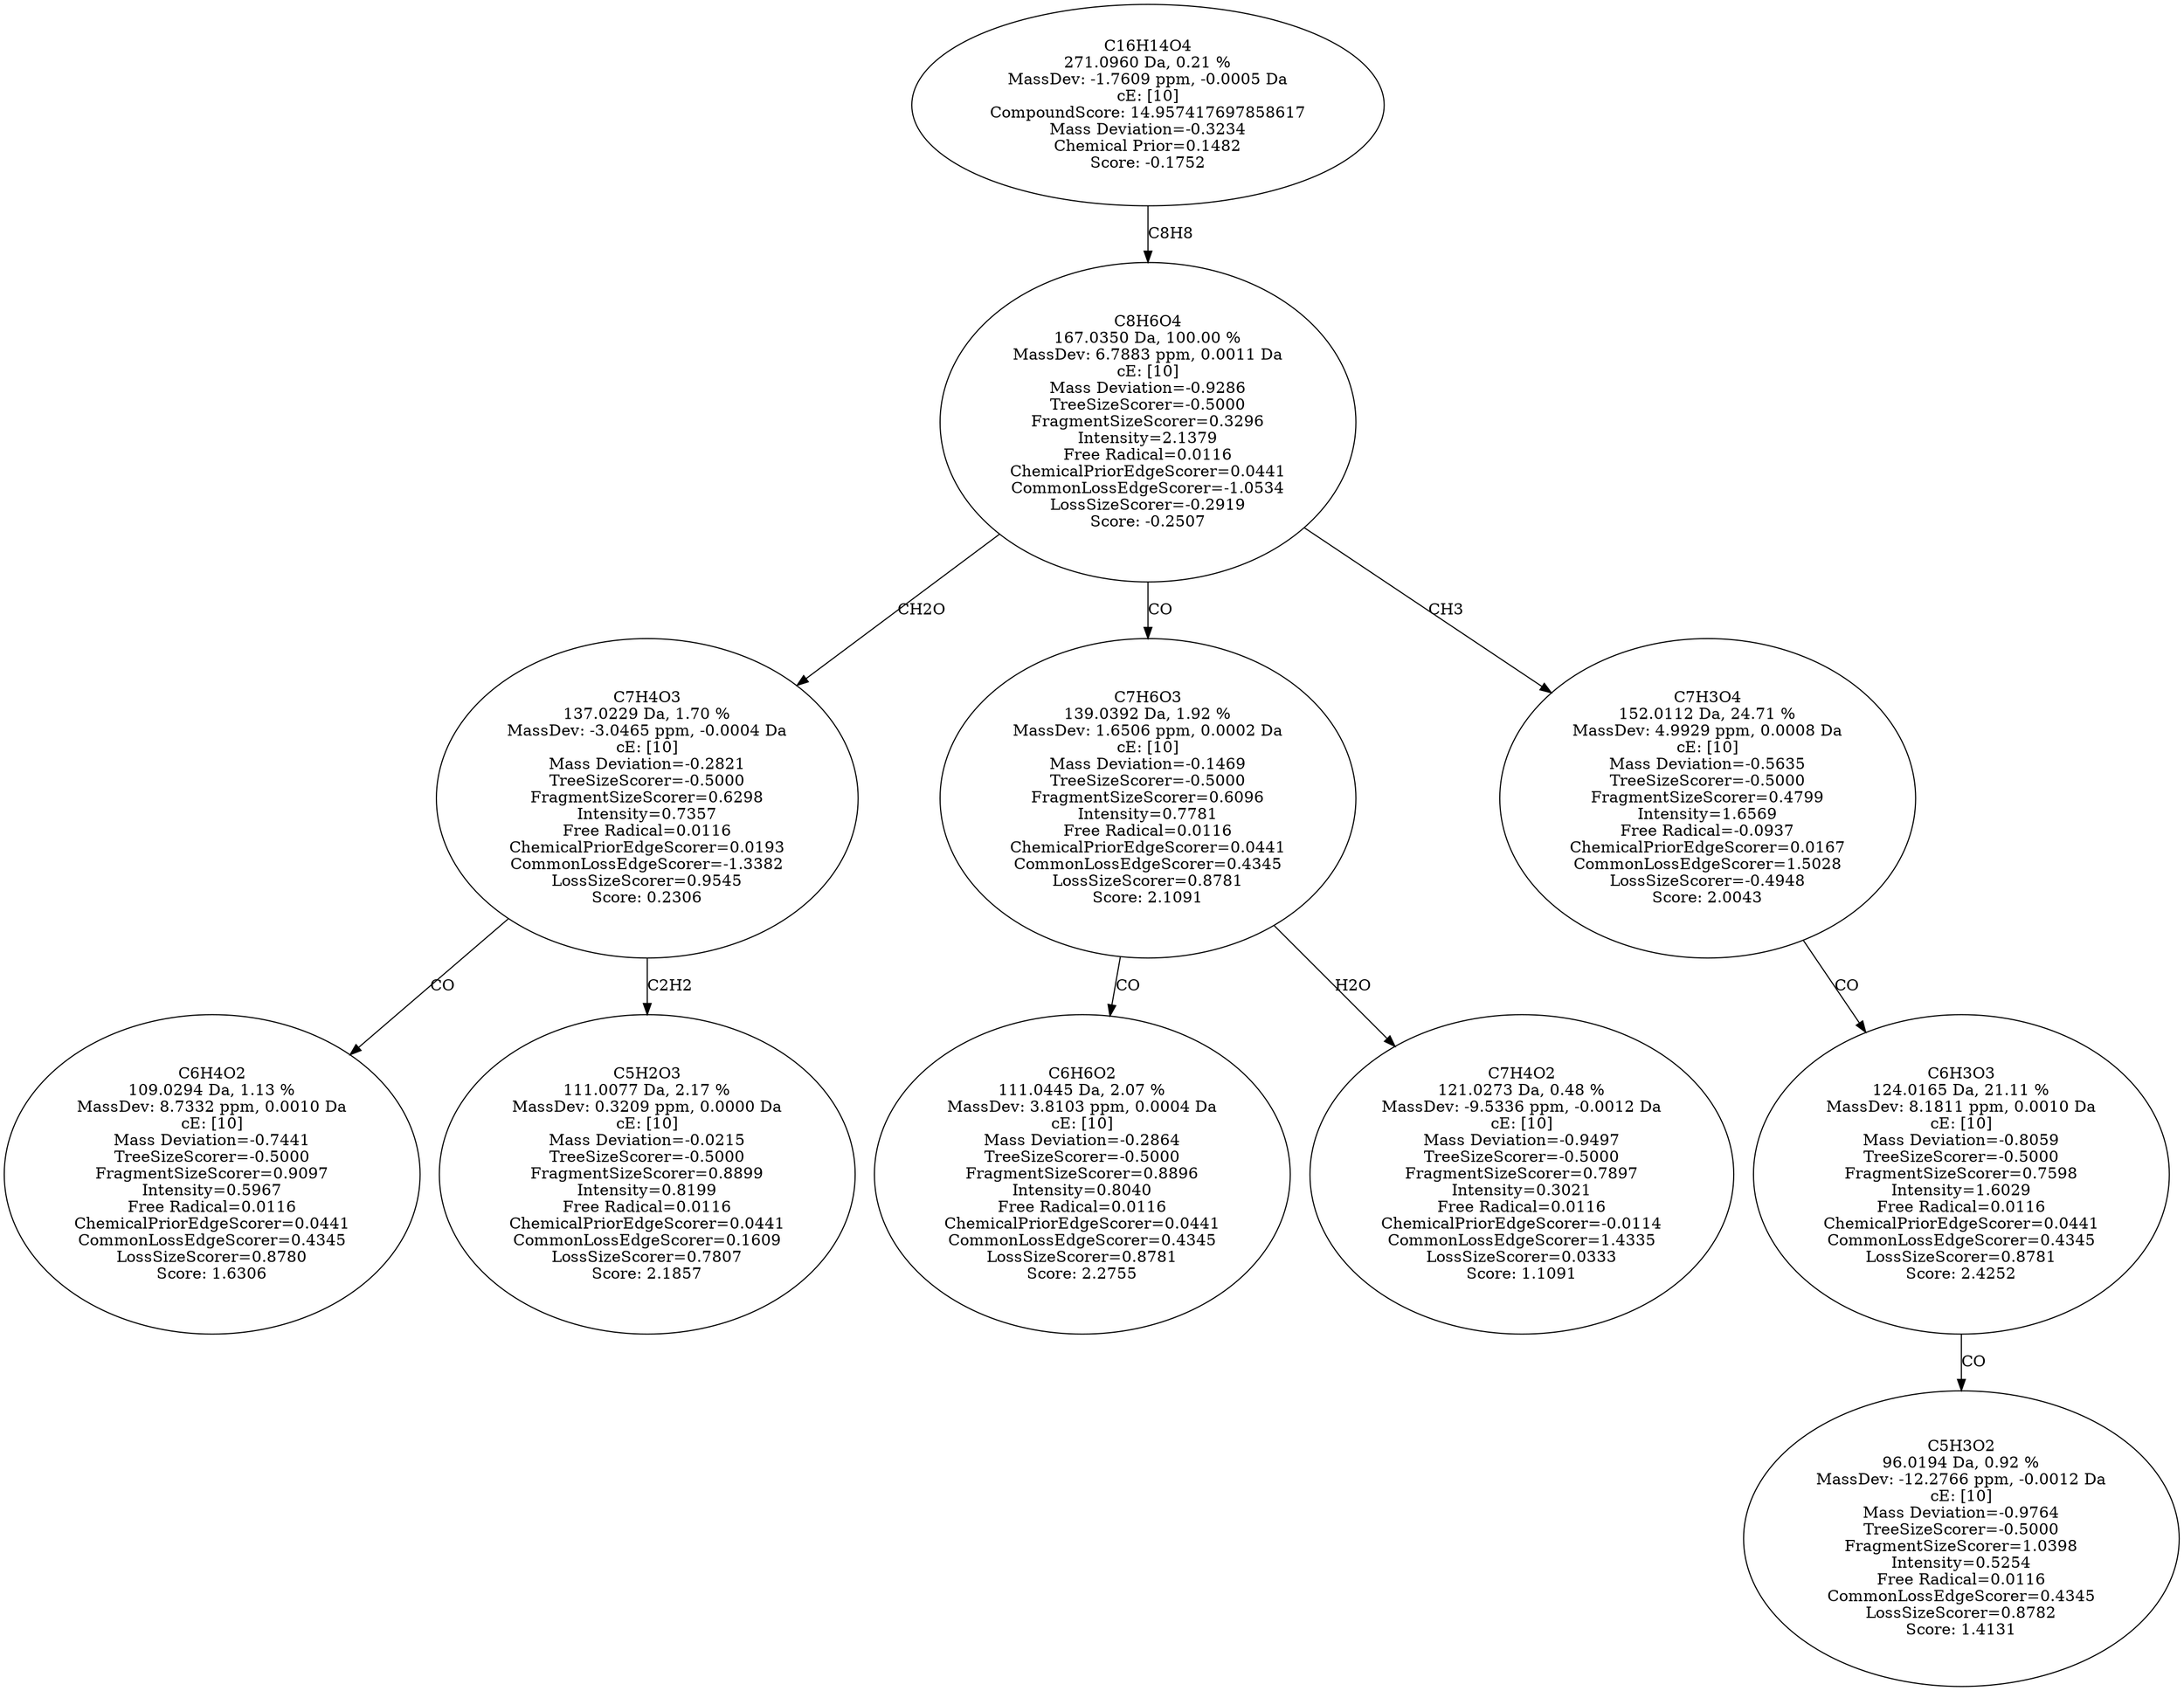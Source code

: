 strict digraph {
v1 [label="C6H4O2\n109.0294 Da, 1.13 %\nMassDev: 8.7332 ppm, 0.0010 Da\ncE: [10]\nMass Deviation=-0.7441\nTreeSizeScorer=-0.5000\nFragmentSizeScorer=0.9097\nIntensity=0.5967\nFree Radical=0.0116\nChemicalPriorEdgeScorer=0.0441\nCommonLossEdgeScorer=0.4345\nLossSizeScorer=0.8780\nScore: 1.6306"];
v2 [label="C5H2O3\n111.0077 Da, 2.17 %\nMassDev: 0.3209 ppm, 0.0000 Da\ncE: [10]\nMass Deviation=-0.0215\nTreeSizeScorer=-0.5000\nFragmentSizeScorer=0.8899\nIntensity=0.8199\nFree Radical=0.0116\nChemicalPriorEdgeScorer=0.0441\nCommonLossEdgeScorer=0.1609\nLossSizeScorer=0.7807\nScore: 2.1857"];
v3 [label="C7H4O3\n137.0229 Da, 1.70 %\nMassDev: -3.0465 ppm, -0.0004 Da\ncE: [10]\nMass Deviation=-0.2821\nTreeSizeScorer=-0.5000\nFragmentSizeScorer=0.6298\nIntensity=0.7357\nFree Radical=0.0116\nChemicalPriorEdgeScorer=0.0193\nCommonLossEdgeScorer=-1.3382\nLossSizeScorer=0.9545\nScore: 0.2306"];
v4 [label="C6H6O2\n111.0445 Da, 2.07 %\nMassDev: 3.8103 ppm, 0.0004 Da\ncE: [10]\nMass Deviation=-0.2864\nTreeSizeScorer=-0.5000\nFragmentSizeScorer=0.8896\nIntensity=0.8040\nFree Radical=0.0116\nChemicalPriorEdgeScorer=0.0441\nCommonLossEdgeScorer=0.4345\nLossSizeScorer=0.8781\nScore: 2.2755"];
v5 [label="C7H4O2\n121.0273 Da, 0.48 %\nMassDev: -9.5336 ppm, -0.0012 Da\ncE: [10]\nMass Deviation=-0.9497\nTreeSizeScorer=-0.5000\nFragmentSizeScorer=0.7897\nIntensity=0.3021\nFree Radical=0.0116\nChemicalPriorEdgeScorer=-0.0114\nCommonLossEdgeScorer=1.4335\nLossSizeScorer=0.0333\nScore: 1.1091"];
v6 [label="C7H6O3\n139.0392 Da, 1.92 %\nMassDev: 1.6506 ppm, 0.0002 Da\ncE: [10]\nMass Deviation=-0.1469\nTreeSizeScorer=-0.5000\nFragmentSizeScorer=0.6096\nIntensity=0.7781\nFree Radical=0.0116\nChemicalPriorEdgeScorer=0.0441\nCommonLossEdgeScorer=0.4345\nLossSizeScorer=0.8781\nScore: 2.1091"];
v7 [label="C5H3O2\n96.0194 Da, 0.92 %\nMassDev: -12.2766 ppm, -0.0012 Da\ncE: [10]\nMass Deviation=-0.9764\nTreeSizeScorer=-0.5000\nFragmentSizeScorer=1.0398\nIntensity=0.5254\nFree Radical=0.0116\nCommonLossEdgeScorer=0.4345\nLossSizeScorer=0.8782\nScore: 1.4131"];
v8 [label="C6H3O3\n124.0165 Da, 21.11 %\nMassDev: 8.1811 ppm, 0.0010 Da\ncE: [10]\nMass Deviation=-0.8059\nTreeSizeScorer=-0.5000\nFragmentSizeScorer=0.7598\nIntensity=1.6029\nFree Radical=0.0116\nChemicalPriorEdgeScorer=0.0441\nCommonLossEdgeScorer=0.4345\nLossSizeScorer=0.8781\nScore: 2.4252"];
v9 [label="C7H3O4\n152.0112 Da, 24.71 %\nMassDev: 4.9929 ppm, 0.0008 Da\ncE: [10]\nMass Deviation=-0.5635\nTreeSizeScorer=-0.5000\nFragmentSizeScorer=0.4799\nIntensity=1.6569\nFree Radical=-0.0937\nChemicalPriorEdgeScorer=0.0167\nCommonLossEdgeScorer=1.5028\nLossSizeScorer=-0.4948\nScore: 2.0043"];
v10 [label="C8H6O4\n167.0350 Da, 100.00 %\nMassDev: 6.7883 ppm, 0.0011 Da\ncE: [10]\nMass Deviation=-0.9286\nTreeSizeScorer=-0.5000\nFragmentSizeScorer=0.3296\nIntensity=2.1379\nFree Radical=0.0116\nChemicalPriorEdgeScorer=0.0441\nCommonLossEdgeScorer=-1.0534\nLossSizeScorer=-0.2919\nScore: -0.2507"];
v11 [label="C16H14O4\n271.0960 Da, 0.21 %\nMassDev: -1.7609 ppm, -0.0005 Da\ncE: [10]\nCompoundScore: 14.957417697858617\nMass Deviation=-0.3234\nChemical Prior=0.1482\nScore: -0.1752"];
v3 -> v1 [label="CO"];
v3 -> v2 [label="C2H2"];
v10 -> v3 [label="CH2O"];
v6 -> v4 [label="CO"];
v6 -> v5 [label="H2O"];
v10 -> v6 [label="CO"];
v8 -> v7 [label="CO"];
v9 -> v8 [label="CO"];
v10 -> v9 [label="CH3"];
v11 -> v10 [label="C8H8"];
}